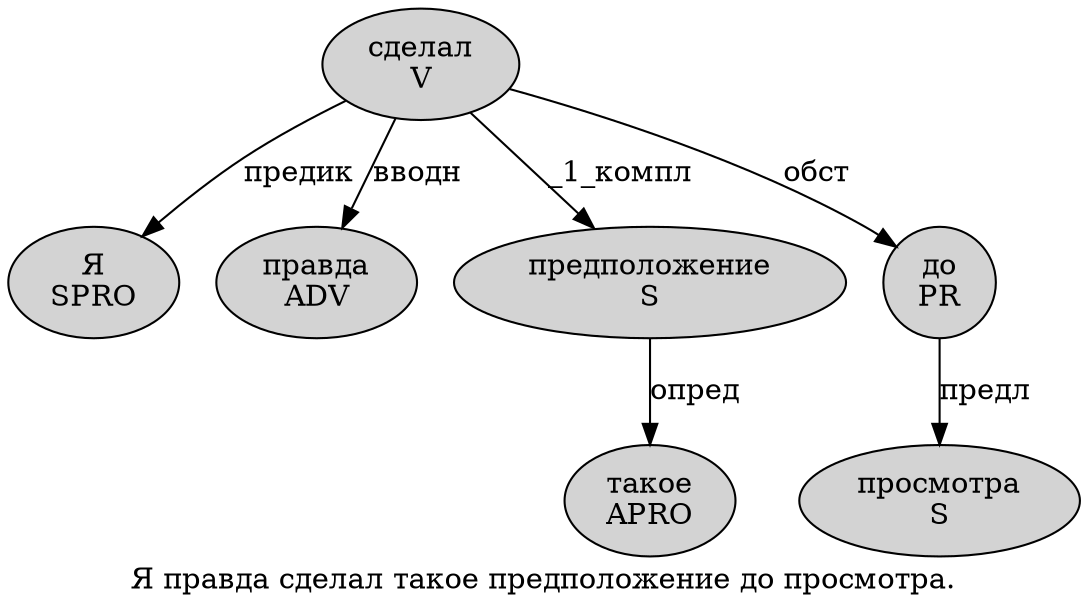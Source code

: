 digraph SENTENCE_4272 {
	graph [label="Я правда сделал такое предположение до просмотра."]
	node [style=filled]
		0 [label="Я
SPRO" color="" fillcolor=lightgray penwidth=1 shape=ellipse]
		1 [label="правда
ADV" color="" fillcolor=lightgray penwidth=1 shape=ellipse]
		2 [label="сделал
V" color="" fillcolor=lightgray penwidth=1 shape=ellipse]
		3 [label="такое
APRO" color="" fillcolor=lightgray penwidth=1 shape=ellipse]
		4 [label="предположение
S" color="" fillcolor=lightgray penwidth=1 shape=ellipse]
		5 [label="до
PR" color="" fillcolor=lightgray penwidth=1 shape=ellipse]
		6 [label="просмотра
S" color="" fillcolor=lightgray penwidth=1 shape=ellipse]
			2 -> 0 [label="предик"]
			2 -> 1 [label="вводн"]
			2 -> 4 [label="_1_компл"]
			2 -> 5 [label="обст"]
			5 -> 6 [label="предл"]
			4 -> 3 [label="опред"]
}